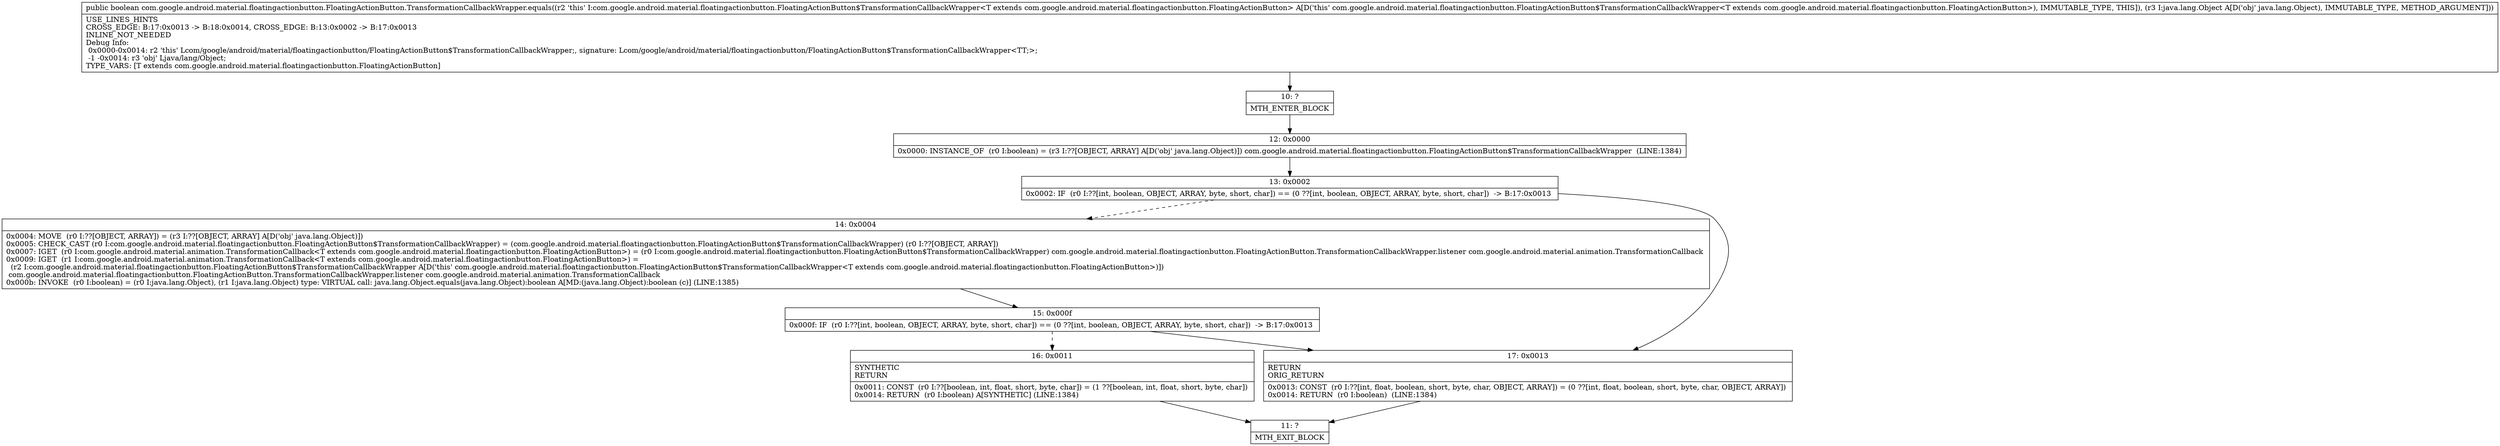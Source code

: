 digraph "CFG forcom.google.android.material.floatingactionbutton.FloatingActionButton.TransformationCallbackWrapper.equals(Ljava\/lang\/Object;)Z" {
Node_10 [shape=record,label="{10\:\ ?|MTH_ENTER_BLOCK\l}"];
Node_12 [shape=record,label="{12\:\ 0x0000|0x0000: INSTANCE_OF  (r0 I:boolean) = (r3 I:??[OBJECT, ARRAY] A[D('obj' java.lang.Object)]) com.google.android.material.floatingactionbutton.FloatingActionButton$TransformationCallbackWrapper  (LINE:1384)\l}"];
Node_13 [shape=record,label="{13\:\ 0x0002|0x0002: IF  (r0 I:??[int, boolean, OBJECT, ARRAY, byte, short, char]) == (0 ??[int, boolean, OBJECT, ARRAY, byte, short, char])  \-\> B:17:0x0013 \l}"];
Node_14 [shape=record,label="{14\:\ 0x0004|0x0004: MOVE  (r0 I:??[OBJECT, ARRAY]) = (r3 I:??[OBJECT, ARRAY] A[D('obj' java.lang.Object)]) \l0x0005: CHECK_CAST (r0 I:com.google.android.material.floatingactionbutton.FloatingActionButton$TransformationCallbackWrapper) = (com.google.android.material.floatingactionbutton.FloatingActionButton$TransformationCallbackWrapper) (r0 I:??[OBJECT, ARRAY]) \l0x0007: IGET  (r0 I:com.google.android.material.animation.TransformationCallback\<T extends com.google.android.material.floatingactionbutton.FloatingActionButton\>) = (r0 I:com.google.android.material.floatingactionbutton.FloatingActionButton$TransformationCallbackWrapper) com.google.android.material.floatingactionbutton.FloatingActionButton.TransformationCallbackWrapper.listener com.google.android.material.animation.TransformationCallback \l0x0009: IGET  (r1 I:com.google.android.material.animation.TransformationCallback\<T extends com.google.android.material.floatingactionbutton.FloatingActionButton\>) = \l  (r2 I:com.google.android.material.floatingactionbutton.FloatingActionButton$TransformationCallbackWrapper A[D('this' com.google.android.material.floatingactionbutton.FloatingActionButton$TransformationCallbackWrapper\<T extends com.google.android.material.floatingactionbutton.FloatingActionButton\>)])\l com.google.android.material.floatingactionbutton.FloatingActionButton.TransformationCallbackWrapper.listener com.google.android.material.animation.TransformationCallback \l0x000b: INVOKE  (r0 I:boolean) = (r0 I:java.lang.Object), (r1 I:java.lang.Object) type: VIRTUAL call: java.lang.Object.equals(java.lang.Object):boolean A[MD:(java.lang.Object):boolean (c)] (LINE:1385)\l}"];
Node_15 [shape=record,label="{15\:\ 0x000f|0x000f: IF  (r0 I:??[int, boolean, OBJECT, ARRAY, byte, short, char]) == (0 ??[int, boolean, OBJECT, ARRAY, byte, short, char])  \-\> B:17:0x0013 \l}"];
Node_16 [shape=record,label="{16\:\ 0x0011|SYNTHETIC\lRETURN\l|0x0011: CONST  (r0 I:??[boolean, int, float, short, byte, char]) = (1 ??[boolean, int, float, short, byte, char]) \l0x0014: RETURN  (r0 I:boolean) A[SYNTHETIC] (LINE:1384)\l}"];
Node_11 [shape=record,label="{11\:\ ?|MTH_EXIT_BLOCK\l}"];
Node_17 [shape=record,label="{17\:\ 0x0013|RETURN\lORIG_RETURN\l|0x0013: CONST  (r0 I:??[int, float, boolean, short, byte, char, OBJECT, ARRAY]) = (0 ??[int, float, boolean, short, byte, char, OBJECT, ARRAY]) \l0x0014: RETURN  (r0 I:boolean)  (LINE:1384)\l}"];
MethodNode[shape=record,label="{public boolean com.google.android.material.floatingactionbutton.FloatingActionButton.TransformationCallbackWrapper.equals((r2 'this' I:com.google.android.material.floatingactionbutton.FloatingActionButton$TransformationCallbackWrapper\<T extends com.google.android.material.floatingactionbutton.FloatingActionButton\> A[D('this' com.google.android.material.floatingactionbutton.FloatingActionButton$TransformationCallbackWrapper\<T extends com.google.android.material.floatingactionbutton.FloatingActionButton\>), IMMUTABLE_TYPE, THIS]), (r3 I:java.lang.Object A[D('obj' java.lang.Object), IMMUTABLE_TYPE, METHOD_ARGUMENT]))  | USE_LINES_HINTS\lCROSS_EDGE: B:17:0x0013 \-\> B:18:0x0014, CROSS_EDGE: B:13:0x0002 \-\> B:17:0x0013\lINLINE_NOT_NEEDED\lDebug Info:\l  0x0000\-0x0014: r2 'this' Lcom\/google\/android\/material\/floatingactionbutton\/FloatingActionButton$TransformationCallbackWrapper;, signature: Lcom\/google\/android\/material\/floatingactionbutton\/FloatingActionButton$TransformationCallbackWrapper\<TT;\>;\l  \-1 \-0x0014: r3 'obj' Ljava\/lang\/Object;\lTYPE_VARS: [T extends com.google.android.material.floatingactionbutton.FloatingActionButton]\l}"];
MethodNode -> Node_10;Node_10 -> Node_12;
Node_12 -> Node_13;
Node_13 -> Node_14[style=dashed];
Node_13 -> Node_17;
Node_14 -> Node_15;
Node_15 -> Node_16[style=dashed];
Node_15 -> Node_17;
Node_16 -> Node_11;
Node_17 -> Node_11;
}

